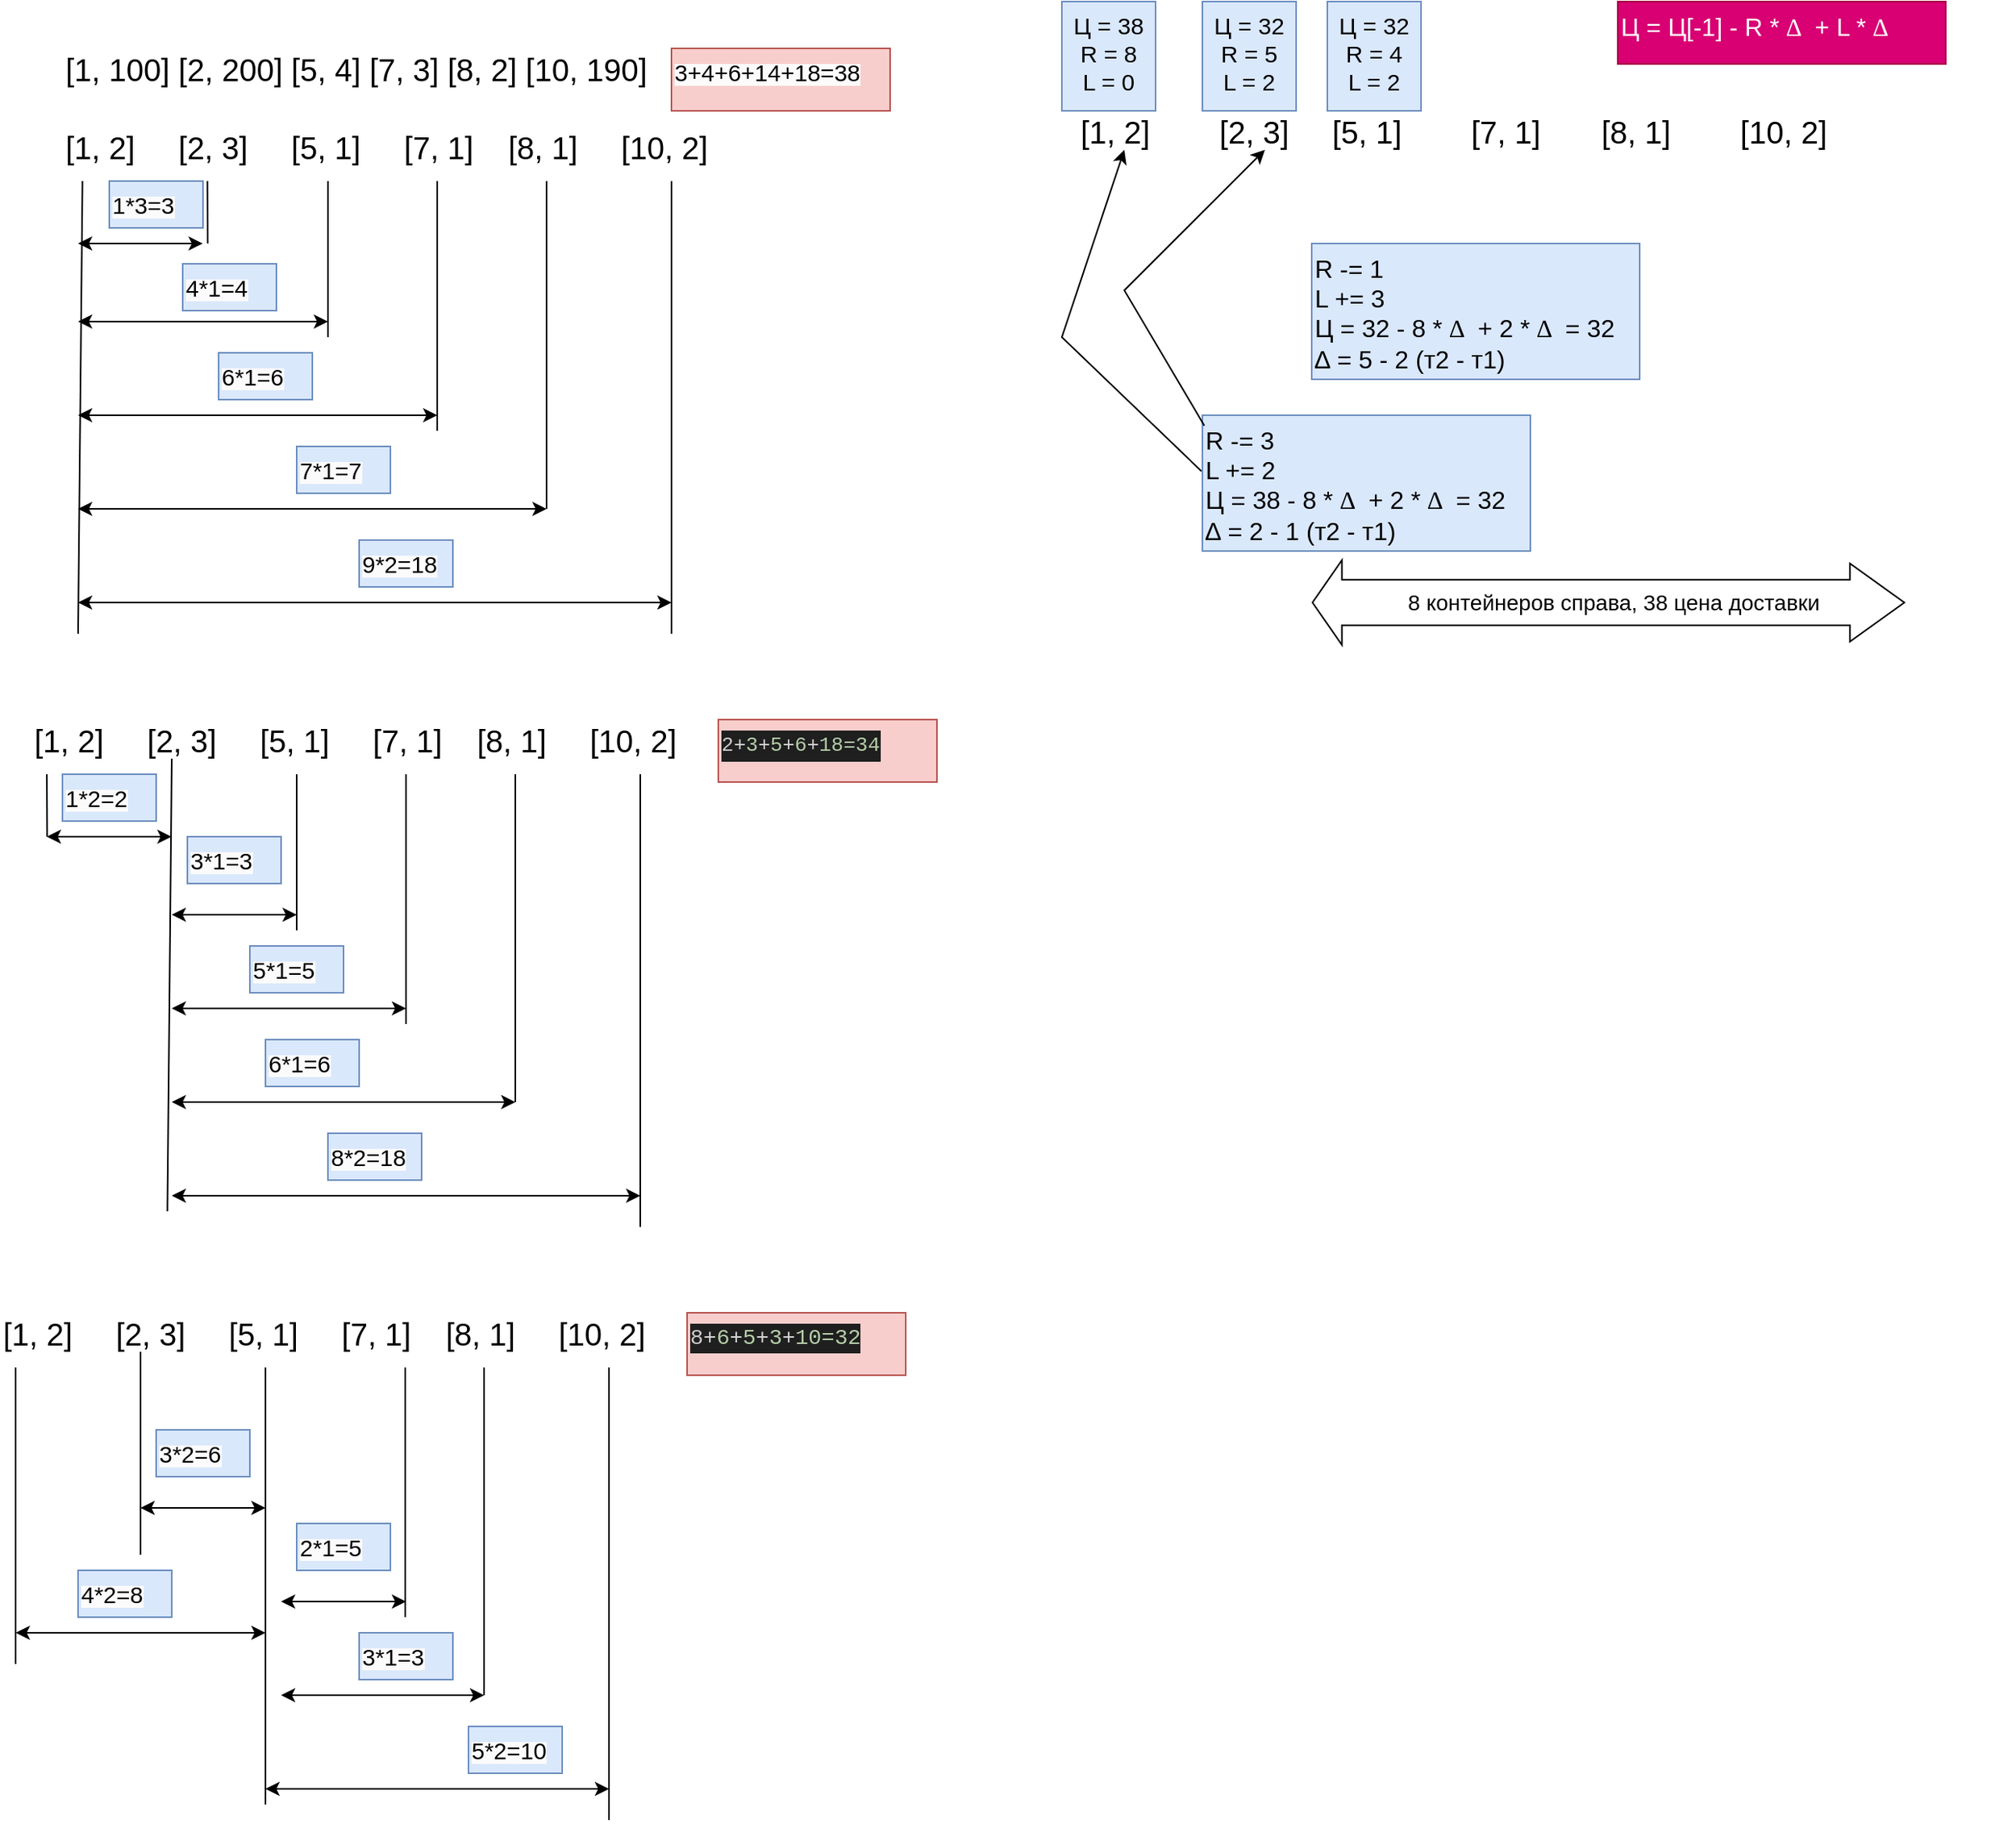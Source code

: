 <mxfile version="23.1.5" type="github">
  <diagram name="Страница — 1" id="vX_b4G22PCWqg7OfJzsh">
    <mxGraphModel dx="928" dy="472" grid="1" gridSize="10" guides="1" tooltips="1" connect="1" arrows="1" fold="1" page="1" pageScale="1" pageWidth="827" pageHeight="1169" math="0" shadow="0">
      <root>
        <mxCell id="0" />
        <mxCell id="1" parent="0" />
        <mxCell id="O3aZTYLzmlCZIFBhzbSR-2" value="[1, 100] [2, 200] [5, 4] [7, 3] [8, 2] [10, 190]" style="text;whiteSpace=wrap;fontSize=20;" vertex="1" parent="1">
          <mxGeometry x="140" y="40" width="600" height="50" as="geometry" />
        </mxCell>
        <mxCell id="O3aZTYLzmlCZIFBhzbSR-3" value="[1, 2]     [2, 3]     [5, 1]     [7, 1]    [8, 1]     [10, 2]" style="text;whiteSpace=wrap;fontSize=20;" vertex="1" parent="1">
          <mxGeometry x="140" y="90" width="600" height="50" as="geometry" />
        </mxCell>
        <mxCell id="O3aZTYLzmlCZIFBhzbSR-5" value="" style="endArrow=classic;startArrow=classic;html=1;rounded=0;exitX=0.017;exitY=1.04;exitDx=0;exitDy=0;exitPerimeter=0;movable=1;resizable=1;rotatable=1;deletable=1;editable=1;locked=0;connectable=1;" edge="1" parent="1">
          <mxGeometry width="50" height="50" relative="1" as="geometry">
            <mxPoint x="150.0" y="170" as="sourcePoint" />
            <mxPoint x="229.8" y="170" as="targetPoint" />
          </mxGeometry>
        </mxCell>
        <mxCell id="O3aZTYLzmlCZIFBhzbSR-6" value="" style="endArrow=none;html=1;rounded=0;entryX=0.038;entryY=1.08;entryDx=0;entryDy=0;entryPerimeter=0;movable=1;resizable=1;rotatable=1;deletable=1;editable=1;locked=0;connectable=1;" edge="1" parent="1">
          <mxGeometry width="50" height="50" relative="1" as="geometry">
            <mxPoint x="150" y="420" as="sourcePoint" />
            <mxPoint x="152.8" y="130" as="targetPoint" />
          </mxGeometry>
        </mxCell>
        <mxCell id="O3aZTYLzmlCZIFBhzbSR-7" value="" style="endArrow=none;html=1;rounded=0;entryX=0.038;entryY=1.08;entryDx=0;entryDy=0;entryPerimeter=0;movable=1;resizable=1;rotatable=1;deletable=1;editable=1;locked=0;connectable=1;" edge="1" parent="1">
          <mxGeometry width="50" height="50" relative="1" as="geometry">
            <mxPoint x="233" y="170" as="sourcePoint" />
            <mxPoint x="232.8" y="130" as="targetPoint" />
          </mxGeometry>
        </mxCell>
        <mxCell id="O3aZTYLzmlCZIFBhzbSR-8" value="" style="endArrow=none;html=1;rounded=0;entryX=0.038;entryY=1.08;entryDx=0;entryDy=0;entryPerimeter=0;movable=1;resizable=1;rotatable=1;deletable=1;editable=1;locked=0;connectable=1;" edge="1" parent="1">
          <mxGeometry width="50" height="50" relative="1" as="geometry">
            <mxPoint x="310" y="230" as="sourcePoint" />
            <mxPoint x="310.0" y="130" as="targetPoint" />
          </mxGeometry>
        </mxCell>
        <mxCell id="O3aZTYLzmlCZIFBhzbSR-9" value="" style="endArrow=none;html=1;rounded=0;entryX=0.038;entryY=1.08;entryDx=0;entryDy=0;entryPerimeter=0;movable=1;resizable=1;rotatable=1;deletable=1;editable=1;locked=0;connectable=1;" edge="1" parent="1">
          <mxGeometry width="50" height="50" relative="1" as="geometry">
            <mxPoint x="380" y="290" as="sourcePoint" />
            <mxPoint x="380.0" y="130" as="targetPoint" />
          </mxGeometry>
        </mxCell>
        <mxCell id="O3aZTYLzmlCZIFBhzbSR-10" value="" style="endArrow=none;html=1;rounded=0;entryX=0.038;entryY=1.08;entryDx=0;entryDy=0;entryPerimeter=0;movable=1;resizable=1;rotatable=1;deletable=1;editable=1;locked=0;connectable=1;" edge="1" parent="1">
          <mxGeometry width="50" height="50" relative="1" as="geometry">
            <mxPoint x="450" y="340" as="sourcePoint" />
            <mxPoint x="450.0" y="130" as="targetPoint" />
          </mxGeometry>
        </mxCell>
        <mxCell id="O3aZTYLzmlCZIFBhzbSR-11" value="" style="endArrow=none;html=1;rounded=0;entryX=0.038;entryY=1.08;entryDx=0;entryDy=0;entryPerimeter=0;movable=1;resizable=1;rotatable=1;deletable=1;editable=1;locked=0;connectable=1;" edge="1" parent="1">
          <mxGeometry width="50" height="50" relative="1" as="geometry">
            <mxPoint x="530" y="420" as="sourcePoint" />
            <mxPoint x="530" y="130" as="targetPoint" />
          </mxGeometry>
        </mxCell>
        <mxCell id="O3aZTYLzmlCZIFBhzbSR-12" value="" style="endArrow=classic;startArrow=classic;html=1;rounded=0;exitX=0.017;exitY=1.04;exitDx=0;exitDy=0;exitPerimeter=0;movable=1;resizable=1;rotatable=1;deletable=1;editable=1;locked=0;connectable=1;" edge="1" parent="1">
          <mxGeometry width="50" height="50" relative="1" as="geometry">
            <mxPoint x="150.0" y="220" as="sourcePoint" />
            <mxPoint x="310" y="220" as="targetPoint" />
          </mxGeometry>
        </mxCell>
        <mxCell id="O3aZTYLzmlCZIFBhzbSR-13" value="" style="endArrow=classic;startArrow=classic;html=1;rounded=0;exitX=0.017;exitY=1.04;exitDx=0;exitDy=0;exitPerimeter=0;movable=1;resizable=1;rotatable=1;deletable=1;editable=1;locked=0;connectable=1;" edge="1" parent="1">
          <mxGeometry width="50" height="50" relative="1" as="geometry">
            <mxPoint x="150.0" y="280" as="sourcePoint" />
            <mxPoint x="380" y="280" as="targetPoint" />
          </mxGeometry>
        </mxCell>
        <mxCell id="O3aZTYLzmlCZIFBhzbSR-14" value="" style="endArrow=classic;startArrow=classic;html=1;rounded=0;exitX=0.017;exitY=1.04;exitDx=0;exitDy=0;exitPerimeter=0;movable=1;resizable=1;rotatable=1;deletable=1;editable=1;locked=0;connectable=1;" edge="1" parent="1">
          <mxGeometry width="50" height="50" relative="1" as="geometry">
            <mxPoint x="150.0" y="340" as="sourcePoint" />
            <mxPoint x="450" y="340" as="targetPoint" />
          </mxGeometry>
        </mxCell>
        <mxCell id="O3aZTYLzmlCZIFBhzbSR-15" value="" style="endArrow=classic;startArrow=classic;html=1;rounded=0;exitX=0.017;exitY=1.04;exitDx=0;exitDy=0;exitPerimeter=0;movable=1;resizable=1;rotatable=1;deletable=1;editable=1;locked=0;connectable=1;" edge="1" parent="1">
          <mxGeometry width="50" height="50" relative="1" as="geometry">
            <mxPoint x="150.0" y="400" as="sourcePoint" />
            <mxPoint x="530" y="400" as="targetPoint" />
          </mxGeometry>
        </mxCell>
        <mxCell id="O3aZTYLzmlCZIFBhzbSR-16" value="&lt;span style=&quot;color: rgb(0, 0, 0); font-family: Helvetica; font-style: normal; font-variant-ligatures: normal; font-variant-caps: normal; font-weight: 400; letter-spacing: normal; orphans: 2; text-align: left; text-indent: 0px; text-transform: none; widows: 2; word-spacing: 0px; -webkit-text-stroke-width: 0px; background-color: rgb(251, 251, 251); text-decoration-thickness: initial; text-decoration-style: initial; text-decoration-color: initial; float: none; display: inline !important;&quot;&gt;&lt;font style=&quot;font-size: 15px;&quot;&gt;1*3=3&lt;/font&gt;&lt;/span&gt;" style="text;whiteSpace=wrap;html=1;fillColor=#dae8fc;strokeColor=#6c8ebf;movable=1;resizable=1;rotatable=1;deletable=1;editable=1;locked=0;connectable=1;" vertex="1" parent="1">
          <mxGeometry x="170" y="130" width="60" height="30" as="geometry" />
        </mxCell>
        <mxCell id="O3aZTYLzmlCZIFBhzbSR-17" value="&lt;span style=&quot;color: rgb(0, 0, 0); font-family: Helvetica; font-style: normal; font-variant-ligatures: normal; font-variant-caps: normal; font-weight: 400; letter-spacing: normal; orphans: 2; text-align: left; text-indent: 0px; text-transform: none; widows: 2; word-spacing: 0px; -webkit-text-stroke-width: 0px; background-color: rgb(251, 251, 251); text-decoration-thickness: initial; text-decoration-style: initial; text-decoration-color: initial; float: none; display: inline !important;&quot;&gt;&lt;font style=&quot;font-size: 15px;&quot;&gt;6*1=6&lt;/font&gt;&lt;/span&gt;" style="text;whiteSpace=wrap;html=1;fillColor=#dae8fc;strokeColor=#6c8ebf;movable=1;resizable=1;rotatable=1;deletable=1;editable=1;locked=0;connectable=1;" vertex="1" parent="1">
          <mxGeometry x="240" y="240" width="60" height="30" as="geometry" />
        </mxCell>
        <mxCell id="O3aZTYLzmlCZIFBhzbSR-19" value="&lt;span style=&quot;color: rgb(0, 0, 0); font-family: Helvetica; font-style: normal; font-variant-ligatures: normal; font-variant-caps: normal; font-weight: 400; letter-spacing: normal; orphans: 2; text-align: left; text-indent: 0px; text-transform: none; widows: 2; word-spacing: 0px; -webkit-text-stroke-width: 0px; background-color: rgb(251, 251, 251); text-decoration-thickness: initial; text-decoration-style: initial; text-decoration-color: initial; float: none; display: inline !important;&quot;&gt;&lt;font style=&quot;font-size: 15px;&quot;&gt;4*1=4&lt;/font&gt;&lt;/span&gt;" style="text;whiteSpace=wrap;html=1;fillColor=#dae8fc;strokeColor=#6c8ebf;movable=1;resizable=1;rotatable=1;deletable=1;editable=1;locked=0;connectable=1;" vertex="1" parent="1">
          <mxGeometry x="217" y="183" width="60" height="30" as="geometry" />
        </mxCell>
        <mxCell id="O3aZTYLzmlCZIFBhzbSR-20" value="&lt;span style=&quot;color: rgb(0, 0, 0); font-family: Helvetica; font-style: normal; font-variant-ligatures: normal; font-variant-caps: normal; font-weight: 400; letter-spacing: normal; orphans: 2; text-align: left; text-indent: 0px; text-transform: none; widows: 2; word-spacing: 0px; -webkit-text-stroke-width: 0px; background-color: rgb(251, 251, 251); text-decoration-thickness: initial; text-decoration-style: initial; text-decoration-color: initial; float: none; display: inline !important;&quot;&gt;&lt;font style=&quot;font-size: 15px;&quot;&gt;7*1=7&lt;/font&gt;&lt;/span&gt;" style="text;whiteSpace=wrap;html=1;fillColor=#dae8fc;strokeColor=#6c8ebf;movable=1;resizable=1;rotatable=1;deletable=1;editable=1;locked=0;connectable=1;" vertex="1" parent="1">
          <mxGeometry x="290" y="300" width="60" height="30" as="geometry" />
        </mxCell>
        <mxCell id="O3aZTYLzmlCZIFBhzbSR-21" value="&lt;span style=&quot;color: rgb(0, 0, 0); font-family: Helvetica; font-style: normal; font-variant-ligatures: normal; font-variant-caps: normal; font-weight: 400; letter-spacing: normal; orphans: 2; text-align: left; text-indent: 0px; text-transform: none; widows: 2; word-spacing: 0px; -webkit-text-stroke-width: 0px; background-color: rgb(251, 251, 251); text-decoration-thickness: initial; text-decoration-style: initial; text-decoration-color: initial; float: none; display: inline !important;&quot;&gt;&lt;font style=&quot;font-size: 15px;&quot;&gt;9*2=18&lt;/font&gt;&lt;/span&gt;" style="text;whiteSpace=wrap;html=1;fillColor=#dae8fc;strokeColor=#6c8ebf;movable=1;resizable=1;rotatable=1;deletable=1;editable=1;locked=0;connectable=1;" vertex="1" parent="1">
          <mxGeometry x="330" y="360" width="60" height="30" as="geometry" />
        </mxCell>
        <mxCell id="O3aZTYLzmlCZIFBhzbSR-22" value="&lt;span style=&quot;color: rgb(0, 0, 0); font-family: Helvetica; font-style: normal; font-variant-ligatures: normal; font-variant-caps: normal; font-weight: 400; letter-spacing: normal; orphans: 2; text-align: left; text-indent: 0px; text-transform: none; widows: 2; word-spacing: 0px; -webkit-text-stroke-width: 0px; background-color: rgb(251, 251, 251); text-decoration-thickness: initial; text-decoration-style: initial; text-decoration-color: initial; float: none; display: inline !important;&quot;&gt;&lt;font style=&quot;font-size: 15px;&quot;&gt;3+4+6+14+18=38&lt;/font&gt;&lt;/span&gt;" style="text;whiteSpace=wrap;html=1;fillColor=#f8cecc;strokeColor=#b85450;movable=0;resizable=0;rotatable=0;deletable=0;editable=0;locked=1;connectable=0;" vertex="1" parent="1">
          <mxGeometry x="530" y="45" width="140" height="40" as="geometry" />
        </mxCell>
        <mxCell id="O3aZTYLzmlCZIFBhzbSR-24" value="[1, 2]     [2, 3]     [5, 1]     [7, 1]    [8, 1]     [10, 2]" style="text;whiteSpace=wrap;fontSize=20;movable=1;resizable=1;rotatable=1;deletable=1;editable=1;locked=0;connectable=1;" vertex="1" parent="1">
          <mxGeometry x="120" y="470" width="600" height="50" as="geometry" />
        </mxCell>
        <mxCell id="O3aZTYLzmlCZIFBhzbSR-25" value="" style="endArrow=classic;startArrow=classic;html=1;rounded=0;exitX=0.017;exitY=1.04;exitDx=0;exitDy=0;exitPerimeter=0;movable=1;resizable=1;rotatable=1;deletable=1;editable=1;locked=0;connectable=1;" edge="1" parent="1">
          <mxGeometry width="50" height="50" relative="1" as="geometry">
            <mxPoint x="130.0" y="550" as="sourcePoint" />
            <mxPoint x="209.8" y="550" as="targetPoint" />
          </mxGeometry>
        </mxCell>
        <mxCell id="O3aZTYLzmlCZIFBhzbSR-26" value="" style="endArrow=none;html=1;rounded=0;entryX=0.038;entryY=1.08;entryDx=0;entryDy=0;entryPerimeter=0;movable=1;resizable=1;rotatable=1;deletable=1;editable=1;locked=0;connectable=1;" edge="1" parent="1">
          <mxGeometry width="50" height="50" relative="1" as="geometry">
            <mxPoint x="207.2" y="790" as="sourcePoint" />
            <mxPoint x="210.0" y="500" as="targetPoint" />
          </mxGeometry>
        </mxCell>
        <mxCell id="O3aZTYLzmlCZIFBhzbSR-27" value="" style="endArrow=none;html=1;rounded=0;entryX=0.038;entryY=1.08;entryDx=0;entryDy=0;entryPerimeter=0;movable=1;resizable=1;rotatable=1;deletable=1;editable=1;locked=0;connectable=1;" edge="1" parent="1">
          <mxGeometry width="50" height="50" relative="1" as="geometry">
            <mxPoint x="130.2" y="550" as="sourcePoint" />
            <mxPoint x="130.0" y="510" as="targetPoint" />
          </mxGeometry>
        </mxCell>
        <mxCell id="O3aZTYLzmlCZIFBhzbSR-28" value="" style="endArrow=none;html=1;rounded=0;entryX=0.038;entryY=1.08;entryDx=0;entryDy=0;entryPerimeter=0;movable=1;resizable=1;rotatable=1;deletable=1;editable=1;locked=0;connectable=1;" edge="1" parent="1">
          <mxGeometry width="50" height="50" relative="1" as="geometry">
            <mxPoint x="290" y="610" as="sourcePoint" />
            <mxPoint x="290.0" y="510" as="targetPoint" />
          </mxGeometry>
        </mxCell>
        <mxCell id="O3aZTYLzmlCZIFBhzbSR-29" value="" style="endArrow=none;html=1;rounded=0;entryX=0.038;entryY=1.08;entryDx=0;entryDy=0;entryPerimeter=0;movable=1;resizable=1;rotatable=1;deletable=1;editable=1;locked=0;connectable=1;" edge="1" parent="1">
          <mxGeometry width="50" height="50" relative="1" as="geometry">
            <mxPoint x="360" y="670" as="sourcePoint" />
            <mxPoint x="360.0" y="510" as="targetPoint" />
          </mxGeometry>
        </mxCell>
        <mxCell id="O3aZTYLzmlCZIFBhzbSR-30" value="" style="endArrow=none;html=1;rounded=0;entryX=0.038;entryY=1.08;entryDx=0;entryDy=0;entryPerimeter=0;movable=1;resizable=1;rotatable=1;deletable=1;editable=1;locked=0;connectable=1;" edge="1" parent="1">
          <mxGeometry width="50" height="50" relative="1" as="geometry">
            <mxPoint x="430" y="720" as="sourcePoint" />
            <mxPoint x="430.0" y="510" as="targetPoint" />
          </mxGeometry>
        </mxCell>
        <mxCell id="O3aZTYLzmlCZIFBhzbSR-31" value="" style="endArrow=none;html=1;rounded=0;entryX=0.038;entryY=1.08;entryDx=0;entryDy=0;entryPerimeter=0;movable=1;resizable=1;rotatable=1;deletable=1;editable=1;locked=0;connectable=1;" edge="1" parent="1">
          <mxGeometry width="50" height="50" relative="1" as="geometry">
            <mxPoint x="510" y="800" as="sourcePoint" />
            <mxPoint x="510" y="510" as="targetPoint" />
          </mxGeometry>
        </mxCell>
        <mxCell id="O3aZTYLzmlCZIFBhzbSR-32" value="" style="endArrow=classic;startArrow=classic;html=1;rounded=0;movable=1;resizable=1;rotatable=1;deletable=1;editable=1;locked=0;connectable=1;" edge="1" parent="1">
          <mxGeometry width="50" height="50" relative="1" as="geometry">
            <mxPoint x="210" y="600" as="sourcePoint" />
            <mxPoint x="290" y="600" as="targetPoint" />
          </mxGeometry>
        </mxCell>
        <mxCell id="O3aZTYLzmlCZIFBhzbSR-33" value="" style="endArrow=classic;startArrow=classic;html=1;rounded=0;movable=1;resizable=1;rotatable=1;deletable=1;editable=1;locked=0;connectable=1;" edge="1" parent="1">
          <mxGeometry width="50" height="50" relative="1" as="geometry">
            <mxPoint x="210" y="660" as="sourcePoint" />
            <mxPoint x="360" y="660" as="targetPoint" />
          </mxGeometry>
        </mxCell>
        <mxCell id="O3aZTYLzmlCZIFBhzbSR-34" value="" style="endArrow=classic;startArrow=classic;html=1;rounded=0;movable=1;resizable=1;rotatable=1;deletable=1;editable=1;locked=0;connectable=1;" edge="1" parent="1">
          <mxGeometry width="50" height="50" relative="1" as="geometry">
            <mxPoint x="210" y="720" as="sourcePoint" />
            <mxPoint x="430" y="720" as="targetPoint" />
          </mxGeometry>
        </mxCell>
        <mxCell id="O3aZTYLzmlCZIFBhzbSR-35" value="" style="endArrow=classic;startArrow=classic;html=1;rounded=0;movable=1;resizable=1;rotatable=1;deletable=1;editable=1;locked=0;connectable=1;" edge="1" parent="1">
          <mxGeometry width="50" height="50" relative="1" as="geometry">
            <mxPoint x="210" y="780" as="sourcePoint" />
            <mxPoint x="510" y="780" as="targetPoint" />
          </mxGeometry>
        </mxCell>
        <mxCell id="O3aZTYLzmlCZIFBhzbSR-36" value="&lt;span style=&quot;color: rgb(0, 0, 0); font-family: Helvetica; font-style: normal; font-variant-ligatures: normal; font-variant-caps: normal; font-weight: 400; letter-spacing: normal; orphans: 2; text-align: left; text-indent: 0px; text-transform: none; widows: 2; word-spacing: 0px; -webkit-text-stroke-width: 0px; background-color: rgb(251, 251, 251); text-decoration-thickness: initial; text-decoration-style: initial; text-decoration-color: initial; float: none; display: inline !important;&quot;&gt;&lt;font style=&quot;font-size: 15px;&quot;&gt;1*2=2&lt;/font&gt;&lt;/span&gt;" style="text;whiteSpace=wrap;html=1;fillColor=#dae8fc;strokeColor=#6c8ebf;movable=1;resizable=1;rotatable=1;deletable=1;editable=1;locked=0;connectable=1;" vertex="1" parent="1">
          <mxGeometry x="140" y="510" width="60" height="30" as="geometry" />
        </mxCell>
        <mxCell id="O3aZTYLzmlCZIFBhzbSR-37" value="&lt;span style=&quot;color: rgb(0, 0, 0); font-family: Helvetica; font-style: normal; font-variant-ligatures: normal; font-variant-caps: normal; font-weight: 400; letter-spacing: normal; orphans: 2; text-align: left; text-indent: 0px; text-transform: none; widows: 2; word-spacing: 0px; -webkit-text-stroke-width: 0px; background-color: rgb(251, 251, 251); text-decoration-thickness: initial; text-decoration-style: initial; text-decoration-color: initial; float: none; display: inline !important;&quot;&gt;&lt;font style=&quot;font-size: 15px;&quot;&gt;5*1=5&lt;/font&gt;&lt;/span&gt;" style="text;whiteSpace=wrap;html=1;fillColor=#dae8fc;strokeColor=#6c8ebf;movable=1;resizable=1;rotatable=1;deletable=1;editable=1;locked=0;connectable=1;" vertex="1" parent="1">
          <mxGeometry x="260" y="620" width="60" height="30" as="geometry" />
        </mxCell>
        <mxCell id="O3aZTYLzmlCZIFBhzbSR-38" value="&lt;span style=&quot;color: rgb(0, 0, 0); font-family: Helvetica; font-style: normal; font-variant-ligatures: normal; font-variant-caps: normal; font-weight: 400; letter-spacing: normal; orphans: 2; text-align: left; text-indent: 0px; text-transform: none; widows: 2; word-spacing: 0px; -webkit-text-stroke-width: 0px; background-color: rgb(251, 251, 251); text-decoration-thickness: initial; text-decoration-style: initial; text-decoration-color: initial; float: none; display: inline !important;&quot;&gt;&lt;font style=&quot;font-size: 15px;&quot;&gt;3*1=3&lt;/font&gt;&lt;/span&gt;" style="text;whiteSpace=wrap;html=1;fillColor=#dae8fc;strokeColor=#6c8ebf;movable=1;resizable=1;rotatable=1;deletable=1;editable=1;locked=0;connectable=1;" vertex="1" parent="1">
          <mxGeometry x="220" y="550" width="60" height="30" as="geometry" />
        </mxCell>
        <mxCell id="O3aZTYLzmlCZIFBhzbSR-39" value="&lt;span style=&quot;color: rgb(0, 0, 0); font-family: Helvetica; font-style: normal; font-variant-ligatures: normal; font-variant-caps: normal; font-weight: 400; letter-spacing: normal; orphans: 2; text-align: left; text-indent: 0px; text-transform: none; widows: 2; word-spacing: 0px; -webkit-text-stroke-width: 0px; background-color: rgb(251, 251, 251); text-decoration-thickness: initial; text-decoration-style: initial; text-decoration-color: initial; float: none; display: inline !important;&quot;&gt;&lt;font style=&quot;font-size: 15px;&quot;&gt;6*1=6&lt;/font&gt;&lt;/span&gt;" style="text;whiteSpace=wrap;html=1;fillColor=#dae8fc;strokeColor=#6c8ebf;movable=1;resizable=1;rotatable=1;deletable=1;editable=1;locked=0;connectable=1;" vertex="1" parent="1">
          <mxGeometry x="270" y="680" width="60" height="30" as="geometry" />
        </mxCell>
        <mxCell id="O3aZTYLzmlCZIFBhzbSR-40" value="&lt;span style=&quot;color: rgb(0, 0, 0); font-family: Helvetica; font-style: normal; font-variant-ligatures: normal; font-variant-caps: normal; font-weight: 400; letter-spacing: normal; orphans: 2; text-align: left; text-indent: 0px; text-transform: none; widows: 2; word-spacing: 0px; -webkit-text-stroke-width: 0px; background-color: rgb(251, 251, 251); text-decoration-thickness: initial; text-decoration-style: initial; text-decoration-color: initial; float: none; display: inline !important;&quot;&gt;&lt;font style=&quot;font-size: 15px;&quot;&gt;8*2=18&lt;/font&gt;&lt;/span&gt;" style="text;whiteSpace=wrap;html=1;fillColor=#dae8fc;strokeColor=#6c8ebf;movable=1;resizable=1;rotatable=1;deletable=1;editable=1;locked=0;connectable=1;" vertex="1" parent="1">
          <mxGeometry x="310" y="740" width="60" height="30" as="geometry" />
        </mxCell>
        <mxCell id="O3aZTYLzmlCZIFBhzbSR-41" value="&lt;div style=&quot;color: rgb(204, 204, 204); background-color: rgb(31, 31, 31); font-family: Consolas, &amp;quot;Courier New&amp;quot;, monospace; line-height: 19px;&quot;&gt;&lt;span style=&quot;font-size: 13px;&quot;&gt;2&lt;span style=&quot;color: #d4d4d4;&quot;&gt;+&lt;/span&gt;&lt;span style=&quot;color: #b5cea8;&quot;&gt;3&lt;/span&gt;&lt;span style=&quot;color: #d4d4d4;&quot;&gt;+&lt;/span&gt;&lt;span style=&quot;color: #b5cea8;&quot;&gt;5&lt;/span&gt;&lt;span style=&quot;color: #d4d4d4;&quot;&gt;+&lt;/span&gt;&lt;span style=&quot;color: #b5cea8;&quot;&gt;6&lt;/span&gt;&lt;span style=&quot;color: #d4d4d4;&quot;&gt;+&lt;/span&gt;&lt;span style=&quot;color: #b5cea8;&quot;&gt;18=34&lt;/span&gt;&lt;/span&gt;&lt;/div&gt;" style="text;whiteSpace=wrap;html=1;fillColor=#f8cecc;strokeColor=#b85450;movable=1;resizable=1;rotatable=1;deletable=1;editable=1;locked=0;connectable=1;" vertex="1" parent="1">
          <mxGeometry x="560" y="475" width="140" height="40" as="geometry" />
        </mxCell>
        <mxCell id="O3aZTYLzmlCZIFBhzbSR-80" value="[1, 2]     [2, 3]     [5, 1]     [7, 1]    [8, 1]     [10, 2]" style="text;whiteSpace=wrap;fontSize=20;movable=1;resizable=1;rotatable=1;deletable=1;editable=1;locked=0;connectable=1;" vertex="1" parent="1">
          <mxGeometry x="100" y="850" width="600" height="50" as="geometry" />
        </mxCell>
        <mxCell id="O3aZTYLzmlCZIFBhzbSR-81" value="" style="endArrow=classic;startArrow=classic;html=1;rounded=0;exitX=0.017;exitY=1.04;exitDx=0;exitDy=0;exitPerimeter=0;movable=1;resizable=1;rotatable=1;deletable=1;editable=1;locked=0;connectable=1;" edge="1" parent="1">
          <mxGeometry width="50" height="50" relative="1" as="geometry">
            <mxPoint x="110.1" y="1060" as="sourcePoint" />
            <mxPoint x="270" y="1060" as="targetPoint" />
          </mxGeometry>
        </mxCell>
        <mxCell id="O3aZTYLzmlCZIFBhzbSR-82" value="" style="endArrow=none;html=1;rounded=0;entryX=0.038;entryY=1.08;entryDx=0;entryDy=0;entryPerimeter=0;movable=1;resizable=1;rotatable=1;deletable=1;editable=1;locked=0;connectable=1;" edge="1" parent="1">
          <mxGeometry width="50" height="50" relative="1" as="geometry">
            <mxPoint x="190" y="1010" as="sourcePoint" />
            <mxPoint x="190.0" y="880" as="targetPoint" />
          </mxGeometry>
        </mxCell>
        <mxCell id="O3aZTYLzmlCZIFBhzbSR-83" value="" style="endArrow=none;html=1;rounded=0;entryX=0.038;entryY=1.08;entryDx=0;entryDy=0;entryPerimeter=0;movable=1;resizable=1;rotatable=1;deletable=1;editable=1;locked=0;connectable=1;" edge="1" parent="1">
          <mxGeometry width="50" height="50" relative="1" as="geometry">
            <mxPoint x="110" y="1080" as="sourcePoint" />
            <mxPoint x="110.0" y="890" as="targetPoint" />
          </mxGeometry>
        </mxCell>
        <mxCell id="O3aZTYLzmlCZIFBhzbSR-84" value="" style="endArrow=none;html=1;rounded=0;entryX=0.038;entryY=1.08;entryDx=0;entryDy=0;entryPerimeter=0;movable=1;resizable=1;rotatable=1;deletable=1;editable=1;locked=0;connectable=1;" edge="1" parent="1">
          <mxGeometry width="50" height="50" relative="1" as="geometry">
            <mxPoint x="270" y="1170" as="sourcePoint" />
            <mxPoint x="270.0" y="890" as="targetPoint" />
          </mxGeometry>
        </mxCell>
        <mxCell id="O3aZTYLzmlCZIFBhzbSR-85" value="" style="endArrow=none;html=1;rounded=0;entryX=0.038;entryY=1.08;entryDx=0;entryDy=0;entryPerimeter=0;movable=1;resizable=1;rotatable=1;deletable=1;editable=1;locked=0;connectable=1;" edge="1" parent="1">
          <mxGeometry width="50" height="50" relative="1" as="geometry">
            <mxPoint x="359.5" y="1050" as="sourcePoint" />
            <mxPoint x="359.5" y="890" as="targetPoint" />
          </mxGeometry>
        </mxCell>
        <mxCell id="O3aZTYLzmlCZIFBhzbSR-86" value="" style="endArrow=none;html=1;rounded=0;entryX=0.038;entryY=1.08;entryDx=0;entryDy=0;entryPerimeter=0;movable=1;resizable=1;rotatable=1;deletable=1;editable=1;locked=0;connectable=1;" edge="1" parent="1">
          <mxGeometry width="50" height="50" relative="1" as="geometry">
            <mxPoint x="410" y="1100" as="sourcePoint" />
            <mxPoint x="410.0" y="890" as="targetPoint" />
          </mxGeometry>
        </mxCell>
        <mxCell id="O3aZTYLzmlCZIFBhzbSR-87" value="" style="endArrow=none;html=1;rounded=0;entryX=0.038;entryY=1.08;entryDx=0;entryDy=0;entryPerimeter=0;movable=1;resizable=1;rotatable=1;deletable=1;editable=1;locked=0;connectable=1;" edge="1" parent="1">
          <mxGeometry width="50" height="50" relative="1" as="geometry">
            <mxPoint x="490" y="1180" as="sourcePoint" />
            <mxPoint x="490" y="890" as="targetPoint" />
          </mxGeometry>
        </mxCell>
        <mxCell id="O3aZTYLzmlCZIFBhzbSR-88" value="" style="endArrow=classic;startArrow=classic;html=1;rounded=0;movable=1;resizable=1;rotatable=1;deletable=1;editable=1;locked=0;connectable=1;" edge="1" parent="1">
          <mxGeometry width="50" height="50" relative="1" as="geometry">
            <mxPoint x="190" y="980" as="sourcePoint" />
            <mxPoint x="270" y="980" as="targetPoint" />
          </mxGeometry>
        </mxCell>
        <mxCell id="O3aZTYLzmlCZIFBhzbSR-89" value="" style="endArrow=classic;startArrow=classic;html=1;rounded=0;movable=1;resizable=1;rotatable=1;deletable=1;editable=1;locked=0;connectable=1;" edge="1" parent="1">
          <mxGeometry width="50" height="50" relative="1" as="geometry">
            <mxPoint x="280" y="1040" as="sourcePoint" />
            <mxPoint x="360" y="1040" as="targetPoint" />
          </mxGeometry>
        </mxCell>
        <mxCell id="O3aZTYLzmlCZIFBhzbSR-90" value="" style="endArrow=classic;startArrow=classic;html=1;rounded=0;movable=1;resizable=1;rotatable=1;deletable=1;editable=1;locked=0;connectable=1;" edge="1" parent="1">
          <mxGeometry width="50" height="50" relative="1" as="geometry">
            <mxPoint x="280" y="1100" as="sourcePoint" />
            <mxPoint x="410" y="1100" as="targetPoint" />
          </mxGeometry>
        </mxCell>
        <mxCell id="O3aZTYLzmlCZIFBhzbSR-91" value="" style="endArrow=classic;startArrow=classic;html=1;rounded=0;movable=1;resizable=1;rotatable=1;deletable=1;editable=1;locked=0;connectable=1;" edge="1" parent="1">
          <mxGeometry width="50" height="50" relative="1" as="geometry">
            <mxPoint x="270" y="1160" as="sourcePoint" />
            <mxPoint x="490" y="1160" as="targetPoint" />
          </mxGeometry>
        </mxCell>
        <mxCell id="O3aZTYLzmlCZIFBhzbSR-92" value="&lt;span style=&quot;color: rgb(0, 0, 0); font-family: Helvetica; font-style: normal; font-variant-ligatures: normal; font-variant-caps: normal; font-weight: 400; letter-spacing: normal; orphans: 2; text-align: left; text-indent: 0px; text-transform: none; widows: 2; word-spacing: 0px; -webkit-text-stroke-width: 0px; background-color: rgb(251, 251, 251); text-decoration-thickness: initial; text-decoration-style: initial; text-decoration-color: initial; float: none; display: inline !important;&quot;&gt;&lt;font style=&quot;font-size: 15px;&quot;&gt;4*2=8&lt;/font&gt;&lt;/span&gt;" style="text;whiteSpace=wrap;html=1;fillColor=#dae8fc;strokeColor=#6c8ebf;movable=1;resizable=1;rotatable=1;deletable=1;editable=1;locked=0;connectable=1;" vertex="1" parent="1">
          <mxGeometry x="150" y="1020" width="60" height="30" as="geometry" />
        </mxCell>
        <mxCell id="O3aZTYLzmlCZIFBhzbSR-93" value="&lt;span style=&quot;color: rgb(0, 0, 0); font-family: Helvetica; font-style: normal; font-variant-ligatures: normal; font-variant-caps: normal; font-weight: 400; letter-spacing: normal; orphans: 2; text-align: left; text-indent: 0px; text-transform: none; widows: 2; word-spacing: 0px; -webkit-text-stroke-width: 0px; background-color: rgb(251, 251, 251); text-decoration-thickness: initial; text-decoration-style: initial; text-decoration-color: initial; float: none; display: inline !important;&quot;&gt;&lt;font style=&quot;font-size: 15px;&quot;&gt;2*1=5&lt;/font&gt;&lt;/span&gt;" style="text;whiteSpace=wrap;html=1;fillColor=#dae8fc;strokeColor=#6c8ebf;movable=1;resizable=1;rotatable=1;deletable=1;editable=1;locked=0;connectable=1;" vertex="1" parent="1">
          <mxGeometry x="290" y="990" width="60" height="30" as="geometry" />
        </mxCell>
        <mxCell id="O3aZTYLzmlCZIFBhzbSR-94" value="&lt;span style=&quot;color: rgb(0, 0, 0); font-family: Helvetica; font-style: normal; font-variant-ligatures: normal; font-variant-caps: normal; font-weight: 400; letter-spacing: normal; orphans: 2; text-align: left; text-indent: 0px; text-transform: none; widows: 2; word-spacing: 0px; -webkit-text-stroke-width: 0px; background-color: rgb(251, 251, 251); text-decoration-thickness: initial; text-decoration-style: initial; text-decoration-color: initial; float: none; display: inline !important;&quot;&gt;&lt;font style=&quot;font-size: 15px;&quot;&gt;3*2=6&lt;/font&gt;&lt;/span&gt;" style="text;whiteSpace=wrap;html=1;fillColor=#dae8fc;strokeColor=#6c8ebf;movable=1;resizable=1;rotatable=1;deletable=1;editable=1;locked=0;connectable=1;" vertex="1" parent="1">
          <mxGeometry x="200" y="930" width="60" height="30" as="geometry" />
        </mxCell>
        <mxCell id="O3aZTYLzmlCZIFBhzbSR-95" value="&lt;span style=&quot;color: rgb(0, 0, 0); font-family: Helvetica; font-style: normal; font-variant-ligatures: normal; font-variant-caps: normal; font-weight: 400; letter-spacing: normal; orphans: 2; text-align: left; text-indent: 0px; text-transform: none; widows: 2; word-spacing: 0px; -webkit-text-stroke-width: 0px; background-color: rgb(251, 251, 251); text-decoration-thickness: initial; text-decoration-style: initial; text-decoration-color: initial; float: none; display: inline !important;&quot;&gt;&lt;font style=&quot;font-size: 15px;&quot;&gt;3*1=3&lt;/font&gt;&lt;/span&gt;" style="text;whiteSpace=wrap;html=1;fillColor=#dae8fc;strokeColor=#6c8ebf;movable=1;resizable=1;rotatable=1;deletable=1;editable=1;locked=0;connectable=1;" vertex="1" parent="1">
          <mxGeometry x="330" y="1060" width="60" height="30" as="geometry" />
        </mxCell>
        <mxCell id="O3aZTYLzmlCZIFBhzbSR-96" value="&lt;span style=&quot;color: rgb(0, 0, 0); font-family: Helvetica; font-style: normal; font-variant-ligatures: normal; font-variant-caps: normal; font-weight: 400; letter-spacing: normal; orphans: 2; text-align: left; text-indent: 0px; text-transform: none; widows: 2; word-spacing: 0px; -webkit-text-stroke-width: 0px; background-color: rgb(251, 251, 251); text-decoration-thickness: initial; text-decoration-style: initial; text-decoration-color: initial; float: none; display: inline !important;&quot;&gt;&lt;font style=&quot;font-size: 15px;&quot;&gt;5*2=10&lt;/font&gt;&lt;/span&gt;" style="text;whiteSpace=wrap;html=1;fillColor=#dae8fc;strokeColor=#6c8ebf;movable=1;resizable=1;rotatable=1;deletable=1;editable=1;locked=0;connectable=1;" vertex="1" parent="1">
          <mxGeometry x="400" y="1120" width="60" height="30" as="geometry" />
        </mxCell>
        <mxCell id="O3aZTYLzmlCZIFBhzbSR-97" value="&lt;div style=&quot;color: rgb(204, 204, 204); background-color: rgb(31, 31, 31); font-family: Consolas, &amp;quot;Courier New&amp;quot;, monospace; line-height: 19px;&quot;&gt;&lt;div style=&quot;font-size: 14px; line-height: 19px;&quot;&gt;8&lt;span style=&quot;color: #d4d4d4;&quot;&gt;+&lt;/span&gt;&lt;span style=&quot;color: #b5cea8;&quot;&gt;6&lt;/span&gt;&lt;span style=&quot;color: #d4d4d4;&quot;&gt;+&lt;/span&gt;&lt;span style=&quot;color: #b5cea8;&quot;&gt;5&lt;/span&gt;&lt;span style=&quot;color: #d4d4d4;&quot;&gt;+&lt;/span&gt;&lt;span style=&quot;color: #b5cea8;&quot;&gt;3&lt;/span&gt;&lt;span style=&quot;color: #d4d4d4;&quot;&gt;+&lt;/span&gt;&lt;span style=&quot;color: #b5cea8;&quot;&gt;10=32&lt;/span&gt;&lt;/div&gt;&lt;/div&gt;" style="text;whiteSpace=wrap;html=1;fillColor=#f8cecc;strokeColor=#b85450;movable=1;resizable=1;rotatable=1;deletable=1;editable=1;locked=0;connectable=1;" vertex="1" parent="1">
          <mxGeometry x="540" y="855" width="140" height="40" as="geometry" />
        </mxCell>
        <mxCell id="O3aZTYLzmlCZIFBhzbSR-116" value="[1, 2]        [2, 3]     [5, 1]        [7, 1]       [8, 1]        [10, 2]" style="text;whiteSpace=wrap;fontSize=20;" vertex="1" parent="1">
          <mxGeometry x="790" y="80" width="600" height="50" as="geometry" />
        </mxCell>
        <mxCell id="O3aZTYLzmlCZIFBhzbSR-119" value="" style="shape=flexArrow;endArrow=classic;startArrow=classic;html=1;rounded=0;startWidth=24.167;startSize=5.942;width=29.167;endSize=11.275;" edge="1" parent="1">
          <mxGeometry width="100" height="100" relative="1" as="geometry">
            <mxPoint x="940" y="400" as="sourcePoint" />
            <mxPoint x="1320" y="400" as="targetPoint" />
            <Array as="points" />
          </mxGeometry>
        </mxCell>
        <mxCell id="O3aZTYLzmlCZIFBhzbSR-120" value="&lt;font style=&quot;font-size: 14px;&quot;&gt;8 контейнеров справа, 38 цена доставки&lt;/font&gt;" style="edgeLabel;html=1;align=center;verticalAlign=middle;resizable=0;points=[];" vertex="1" connectable="0" parent="O3aZTYLzmlCZIFBhzbSR-119">
          <mxGeometry x="0.075" y="4" relative="1" as="geometry">
            <mxPoint x="-12" y="4" as="offset" />
          </mxGeometry>
        </mxCell>
        <mxCell id="O3aZTYLzmlCZIFBhzbSR-122" value="&lt;div style=&quot;&quot;&gt;&lt;span style=&quot;font-size: 15px; background-color: initial;&quot;&gt;Ц = 38&lt;/span&gt;&lt;/div&gt;&lt;span style=&quot;font-size: 15px;&quot;&gt;&lt;div style=&quot;&quot;&gt;&lt;span style=&quot;background-color: initial;&quot;&gt;R = 8&lt;/span&gt;&lt;/div&gt;&lt;div style=&quot;&quot;&gt;&lt;span style=&quot;background-color: initial;&quot;&gt;L = 0&lt;/span&gt;&lt;/div&gt;&lt;/span&gt;" style="text;whiteSpace=wrap;html=1;fillColor=#dae8fc;strokeColor=#6c8ebf;movable=1;resizable=1;rotatable=1;deletable=1;editable=1;locked=0;connectable=1;align=center;" vertex="1" parent="1">
          <mxGeometry x="780" y="15" width="60" height="70" as="geometry" />
        </mxCell>
        <mxCell id="O3aZTYLzmlCZIFBhzbSR-124" value="&lt;div style=&quot;&quot;&gt;&lt;span style=&quot;font-size: 15px; background-color: initial;&quot;&gt;Ц = 32&lt;/span&gt;&lt;/div&gt;&lt;span style=&quot;font-size: 15px;&quot;&gt;&lt;div style=&quot;&quot;&gt;&lt;span style=&quot;background-color: initial;&quot;&gt;R = 5&lt;/span&gt;&lt;/div&gt;&lt;div style=&quot;&quot;&gt;&lt;span style=&quot;background-color: initial;&quot;&gt;L = 2&lt;/span&gt;&lt;/div&gt;&lt;/span&gt;" style="text;whiteSpace=wrap;html=1;fillColor=#dae8fc;strokeColor=#6c8ebf;movable=1;resizable=1;rotatable=1;deletable=1;editable=1;locked=0;connectable=1;align=center;" vertex="1" parent="1">
          <mxGeometry x="870" y="15" width="60" height="70" as="geometry" />
        </mxCell>
        <mxCell id="O3aZTYLzmlCZIFBhzbSR-125" value="&lt;div style=&quot;font-size: 16px;&quot;&gt;&lt;font style=&quot;font-size: 16px;&quot;&gt;R -= 3&lt;br&gt;&lt;/font&gt;&lt;/div&gt;&lt;div style=&quot;font-size: 16px;&quot;&gt;&lt;span style=&quot;&quot;&gt;&lt;font style=&quot;font-size: 16px;&quot;&gt;L += 2&lt;/font&gt;&lt;/span&gt;&lt;/div&gt;&lt;div style=&quot;font-size: 16px;&quot;&gt;&lt;font style=&quot;font-size: 16px;&quot;&gt;Ц = 38 - 8 *&amp;nbsp;&lt;/font&gt;&lt;span style=&quot;font-family: &amp;quot;Times New Roman&amp;quot;, serif; font-size: 12pt; background-color: initial;&quot;&gt;∆&amp;nbsp;&lt;/span&gt;&lt;font style=&quot;font-size: 16px;&quot;&gt;&amp;nbsp;+ 2 *&amp;nbsp;&lt;/font&gt;&lt;span style=&quot;font-family: &amp;quot;Times New Roman&amp;quot;, serif; font-size: 12pt; background-color: initial;&quot;&gt;∆&amp;nbsp;&lt;/span&gt;&lt;span style=&quot;background-color: initial;&quot;&gt;&amp;nbsp;= 32&lt;/span&gt;&lt;/div&gt;&lt;div style=&quot;font-size: 16px;&quot;&gt;&lt;span style=&quot;background-color: initial;&quot;&gt;∆ = 2 - 1 (т2 - т1)&lt;/span&gt;&lt;/div&gt;&lt;div style=&quot;font-size: 16px;&quot;&gt;&lt;p style=&quot;margin-bottom:0cm;margin-bottom:.0001pt;line-height:&lt;br/&gt;normal&quot; class=&quot;MsoNormal&quot;&gt;&lt;/p&gt;&lt;/div&gt;" style="text;whiteSpace=wrap;html=1;fillColor=#dae8fc;strokeColor=#6c8ebf;movable=1;resizable=1;rotatable=1;deletable=1;editable=1;locked=0;connectable=1;align=left;" vertex="1" parent="1">
          <mxGeometry x="870" y="280" width="210" height="87" as="geometry" />
        </mxCell>
        <mxCell id="O3aZTYLzmlCZIFBhzbSR-128" value="" style="endArrow=classic;html=1;rounded=0;entryX=0.05;entryY=0.6;entryDx=0;entryDy=0;entryPerimeter=0;exitX=-0.003;exitY=0.412;exitDx=0;exitDy=0;exitPerimeter=0;" edge="1" parent="1" source="O3aZTYLzmlCZIFBhzbSR-125" target="O3aZTYLzmlCZIFBhzbSR-116">
          <mxGeometry width="50" height="50" relative="1" as="geometry">
            <mxPoint x="910" y="210" as="sourcePoint" />
            <mxPoint x="940" y="210" as="targetPoint" />
            <Array as="points">
              <mxPoint x="780" y="230" />
            </Array>
          </mxGeometry>
        </mxCell>
        <mxCell id="O3aZTYLzmlCZIFBhzbSR-129" value="" style="endArrow=classic;html=1;rounded=0;exitX=0.006;exitY=0.077;exitDx=0;exitDy=0;exitPerimeter=0;" edge="1" parent="1" source="O3aZTYLzmlCZIFBhzbSR-125">
          <mxGeometry width="50" height="50" relative="1" as="geometry">
            <mxPoint x="856" y="225" as="sourcePoint" />
            <mxPoint x="910" y="110" as="targetPoint" />
            <Array as="points">
              <mxPoint x="820" y="200" />
            </Array>
          </mxGeometry>
        </mxCell>
        <mxCell id="O3aZTYLzmlCZIFBhzbSR-131" value="&lt;div style=&quot;font-size: 16px;&quot;&gt;&lt;font style=&quot;font-size: 16px;&quot;&gt;R -= 1&lt;br&gt;&lt;/font&gt;&lt;/div&gt;&lt;div style=&quot;font-size: 16px;&quot;&gt;&lt;span style=&quot;&quot;&gt;&lt;font style=&quot;font-size: 16px;&quot;&gt;L += 3&lt;/font&gt;&lt;/span&gt;&lt;/div&gt;&lt;div style=&quot;font-size: 16px;&quot;&gt;&lt;font style=&quot;font-size: 16px;&quot;&gt;Ц = 32 - 8 *&amp;nbsp;&lt;/font&gt;&lt;span style=&quot;font-family: &amp;quot;Times New Roman&amp;quot;, serif; font-size: 12pt; background-color: initial;&quot;&gt;∆&amp;nbsp;&lt;/span&gt;&lt;font style=&quot;font-size: 16px;&quot;&gt;&amp;nbsp;+ 2 *&amp;nbsp;&lt;/font&gt;&lt;span style=&quot;font-family: &amp;quot;Times New Roman&amp;quot;, serif; font-size: 12pt; background-color: initial;&quot;&gt;∆&amp;nbsp;&lt;/span&gt;&lt;span style=&quot;background-color: initial;&quot;&gt;&amp;nbsp;= 32&lt;/span&gt;&lt;/div&gt;&lt;div style=&quot;font-size: 16px;&quot;&gt;&lt;span style=&quot;background-color: initial;&quot;&gt;∆ = 5 - 2 (т2 - т1)&lt;/span&gt;&lt;/div&gt;&lt;div style=&quot;font-size: 16px;&quot;&gt;&lt;p style=&quot;margin-bottom:0cm;margin-bottom:.0001pt;line-height:&lt;br/&gt;normal&quot; class=&quot;MsoNormal&quot;&gt;&lt;/p&gt;&lt;/div&gt;" style="text;whiteSpace=wrap;html=1;fillColor=#dae8fc;strokeColor=#6c8ebf;movable=1;resizable=1;rotatable=1;deletable=1;editable=1;locked=0;connectable=1;align=left;" vertex="1" parent="1">
          <mxGeometry x="940" y="170" width="210" height="87" as="geometry" />
        </mxCell>
        <mxCell id="O3aZTYLzmlCZIFBhzbSR-132" value="&lt;div style=&quot;&quot;&gt;&lt;span style=&quot;font-size: 15px; background-color: initial;&quot;&gt;Ц = 32&lt;/span&gt;&lt;/div&gt;&lt;span style=&quot;font-size: 15px;&quot;&gt;&lt;div style=&quot;&quot;&gt;&lt;span style=&quot;background-color: initial;&quot;&gt;R = 4&lt;/span&gt;&lt;/div&gt;&lt;div style=&quot;&quot;&gt;&lt;span style=&quot;background-color: initial;&quot;&gt;L = 2&lt;/span&gt;&lt;/div&gt;&lt;/span&gt;" style="text;whiteSpace=wrap;html=1;fillColor=#dae8fc;strokeColor=#6c8ebf;movable=1;resizable=1;rotatable=1;deletable=1;editable=1;locked=0;connectable=1;align=center;" vertex="1" parent="1">
          <mxGeometry x="950" y="15" width="60" height="70" as="geometry" />
        </mxCell>
        <mxCell id="O3aZTYLzmlCZIFBhzbSR-133" value="&lt;div style=&quot;font-size: 16px;&quot;&gt;&lt;font style=&quot;background-color: initial;&quot;&gt;Ц = Ц[-1] - R *&amp;nbsp;&lt;/font&gt;&lt;span style=&quot;font-size: 12pt; background-color: initial; font-family: &amp;quot;Times New Roman&amp;quot;, serif;&quot;&gt;∆&amp;nbsp;&lt;/span&gt;&lt;font style=&quot;background-color: initial;&quot;&gt;&amp;nbsp;+ L *&amp;nbsp;&lt;/font&gt;&lt;span style=&quot;font-size: 12pt; background-color: initial; font-family: &amp;quot;Times New Roman&amp;quot;, serif;&quot;&gt;∆&lt;/span&gt;&lt;/div&gt;&lt;div style=&quot;font-size: 16px;&quot;&gt;&lt;p style=&quot;margin-bottom:0cm;margin-bottom:.0001pt;line-height:&lt;br/&gt;normal&quot; class=&quot;MsoNormal&quot;&gt;&lt;/p&gt;&lt;/div&gt;" style="text;whiteSpace=wrap;html=1;fillColor=#d80073;strokeColor=#A50040;movable=1;resizable=1;rotatable=1;deletable=1;editable=1;locked=0;connectable=1;align=left;fontColor=#ffffff;" vertex="1" parent="1">
          <mxGeometry x="1136" y="15" width="210" height="40" as="geometry" />
        </mxCell>
      </root>
    </mxGraphModel>
  </diagram>
</mxfile>

